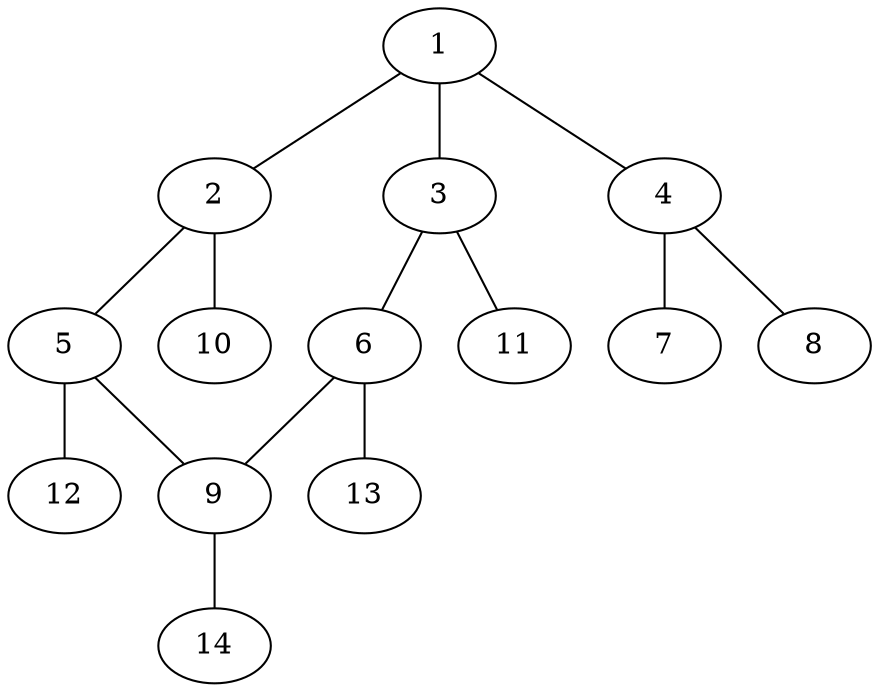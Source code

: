 graph molecule_3716 {
	1	 [chem=C];
	2	 [chem=C];
	1 -- 2	 [valence=1];
	3	 [chem=C];
	1 -- 3	 [valence=2];
	4	 [chem=C];
	1 -- 4	 [valence=1];
	5	 [chem=C];
	2 -- 5	 [valence=2];
	10	 [chem=H];
	2 -- 10	 [valence=1];
	6	 [chem=C];
	3 -- 6	 [valence=1];
	11	 [chem=H];
	3 -- 11	 [valence=1];
	7	 [chem=O];
	4 -- 7	 [valence=2];
	8	 [chem=Cl];
	4 -- 8	 [valence=1];
	9	 [chem=C];
	5 -- 9	 [valence=1];
	12	 [chem=H];
	5 -- 12	 [valence=1];
	6 -- 9	 [valence=2];
	13	 [chem=H];
	6 -- 13	 [valence=1];
	14	 [chem=H];
	9 -- 14	 [valence=1];
}
